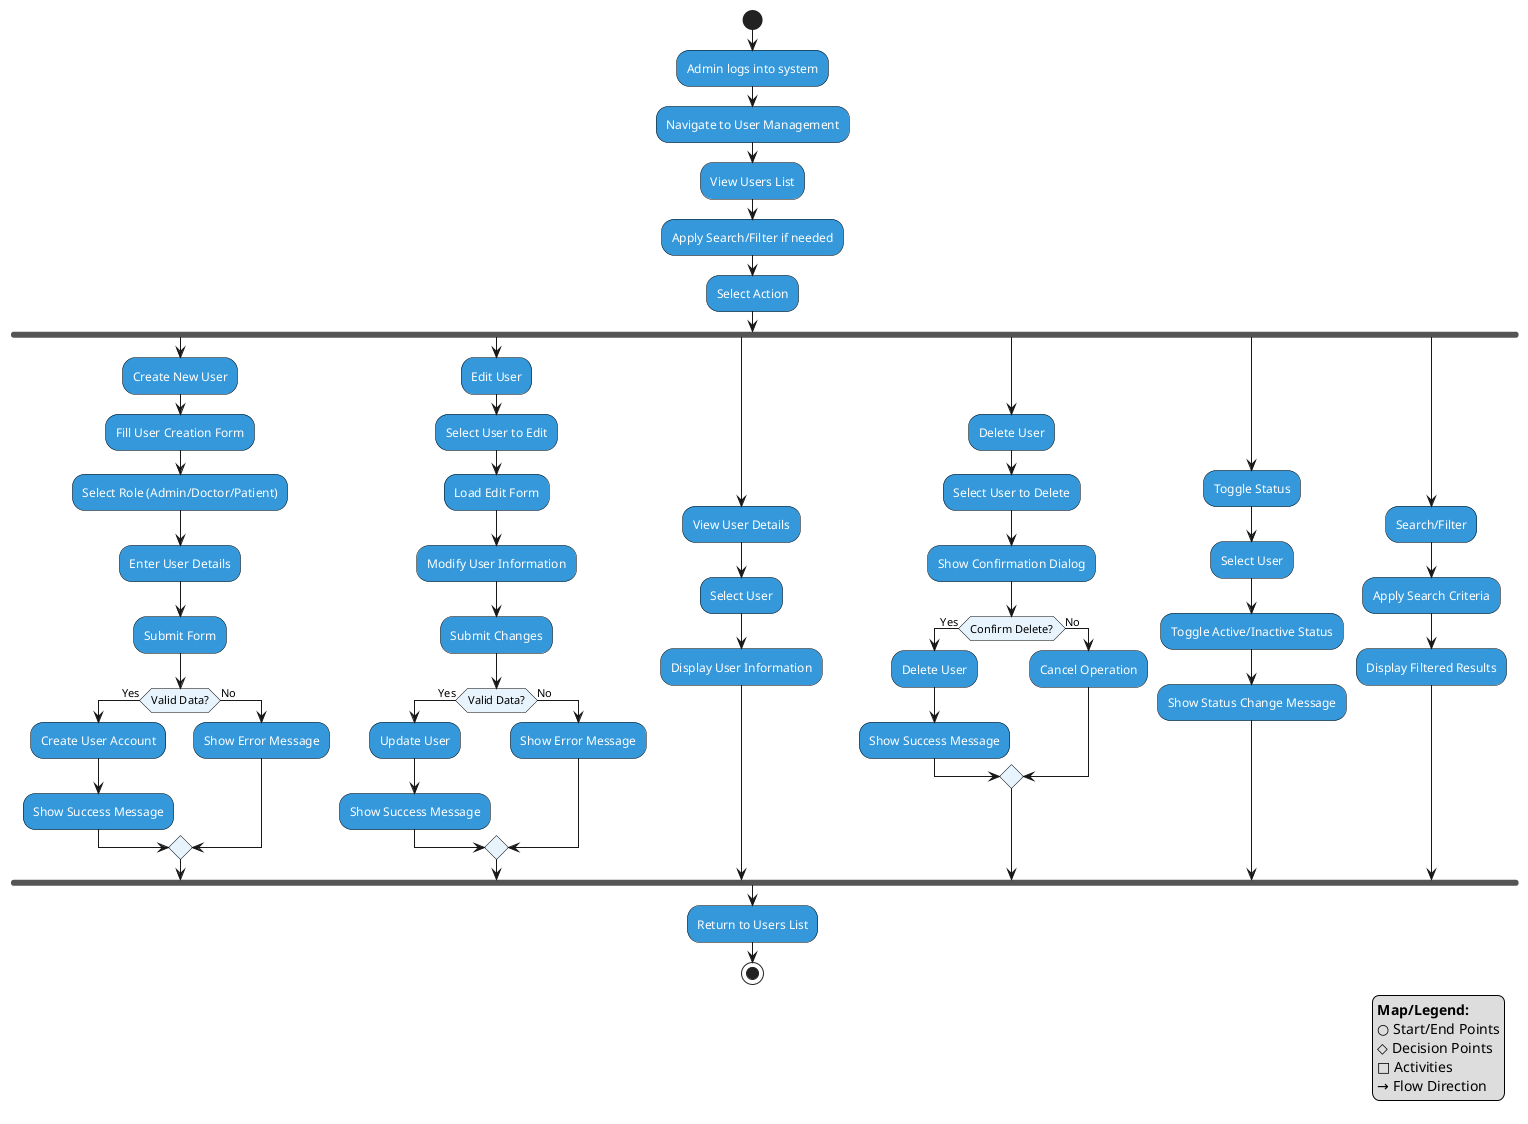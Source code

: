 @startuml Admin_Manage_Users_Activity

skinparam Activity {
    BackgroundColor #3498db
    BorderColor #000000
    FontColor #ffffff
    FontSize 12
    FontName Arial
}

skinparam ActivityDiamond {
    BackgroundColor #e8f4fd
    BorderColor #000000
    FontColor #000000
    FontSize 11
    FontName Arial
}

skinparam Note {
    BackgroundColor #f8f9fa
    BorderColor #000000
    FontColor #000000
    FontSize 10
}

|Admin|
start

:Admin logs into system;

:Navigate to User Management;

:View Users List;

:Apply Search/Filter if needed;

:Select Action;

fork
    :Create New User;
    :Fill User Creation Form;
    :Select Role (Admin/Doctor/Patient);
    :Enter User Details;
    :Submit Form;
    if (Valid Data?) then (Yes)
        :Create User Account;
        :Show Success Message;
    else (No)
        :Show Error Message;
    endif

fork again
    :Edit User;
    :Select User to Edit;
    :Load Edit Form;
    :Modify User Information;
    :Submit Changes;
    if (Valid Data?) then (Yes)
        :Update User;
        :Show Success Message;
    else (No)
        :Show Error Message;
    endif

fork again
    :View User Details;
    :Select User;
    :Display User Information;

fork again
    :Delete User;
    :Select User to Delete;
    :Show Confirmation Dialog;
    if (Confirm Delete?) then (Yes)
        :Delete User;
        :Show Success Message;
    else (No)
        :Cancel Operation;
    endif

fork again
    :Toggle Status;
    :Select User;
    :Toggle Active/Inactive Status;
    :Show Status Change Message;

fork again
    :Search/Filter;
    :Apply Search Criteria;
    :Display Filtered Results;

end fork

:Return to Users List;

stop

' Map/Legend positioned at bottom right
legend right
**Map/Legend:**
○ Start/End Points
◇ Decision Points
□ Activities
→ Flow Direction
endlegend

@enduml
